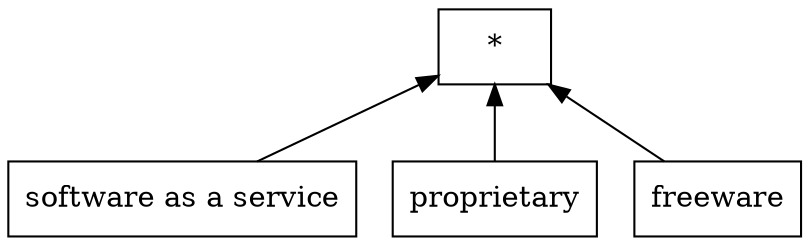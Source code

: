 digraph G { 
 rankdir=BT;
 subgraph ba { 
1 [shape=record,label="{software as a service}"];
2 [shape=record,label="{proprietary}"];
3 [shape=record,label="{freeware}"];
4 [shape=record,label="{*}"];
1 -> 4
2 -> 4
3 -> 4
}}